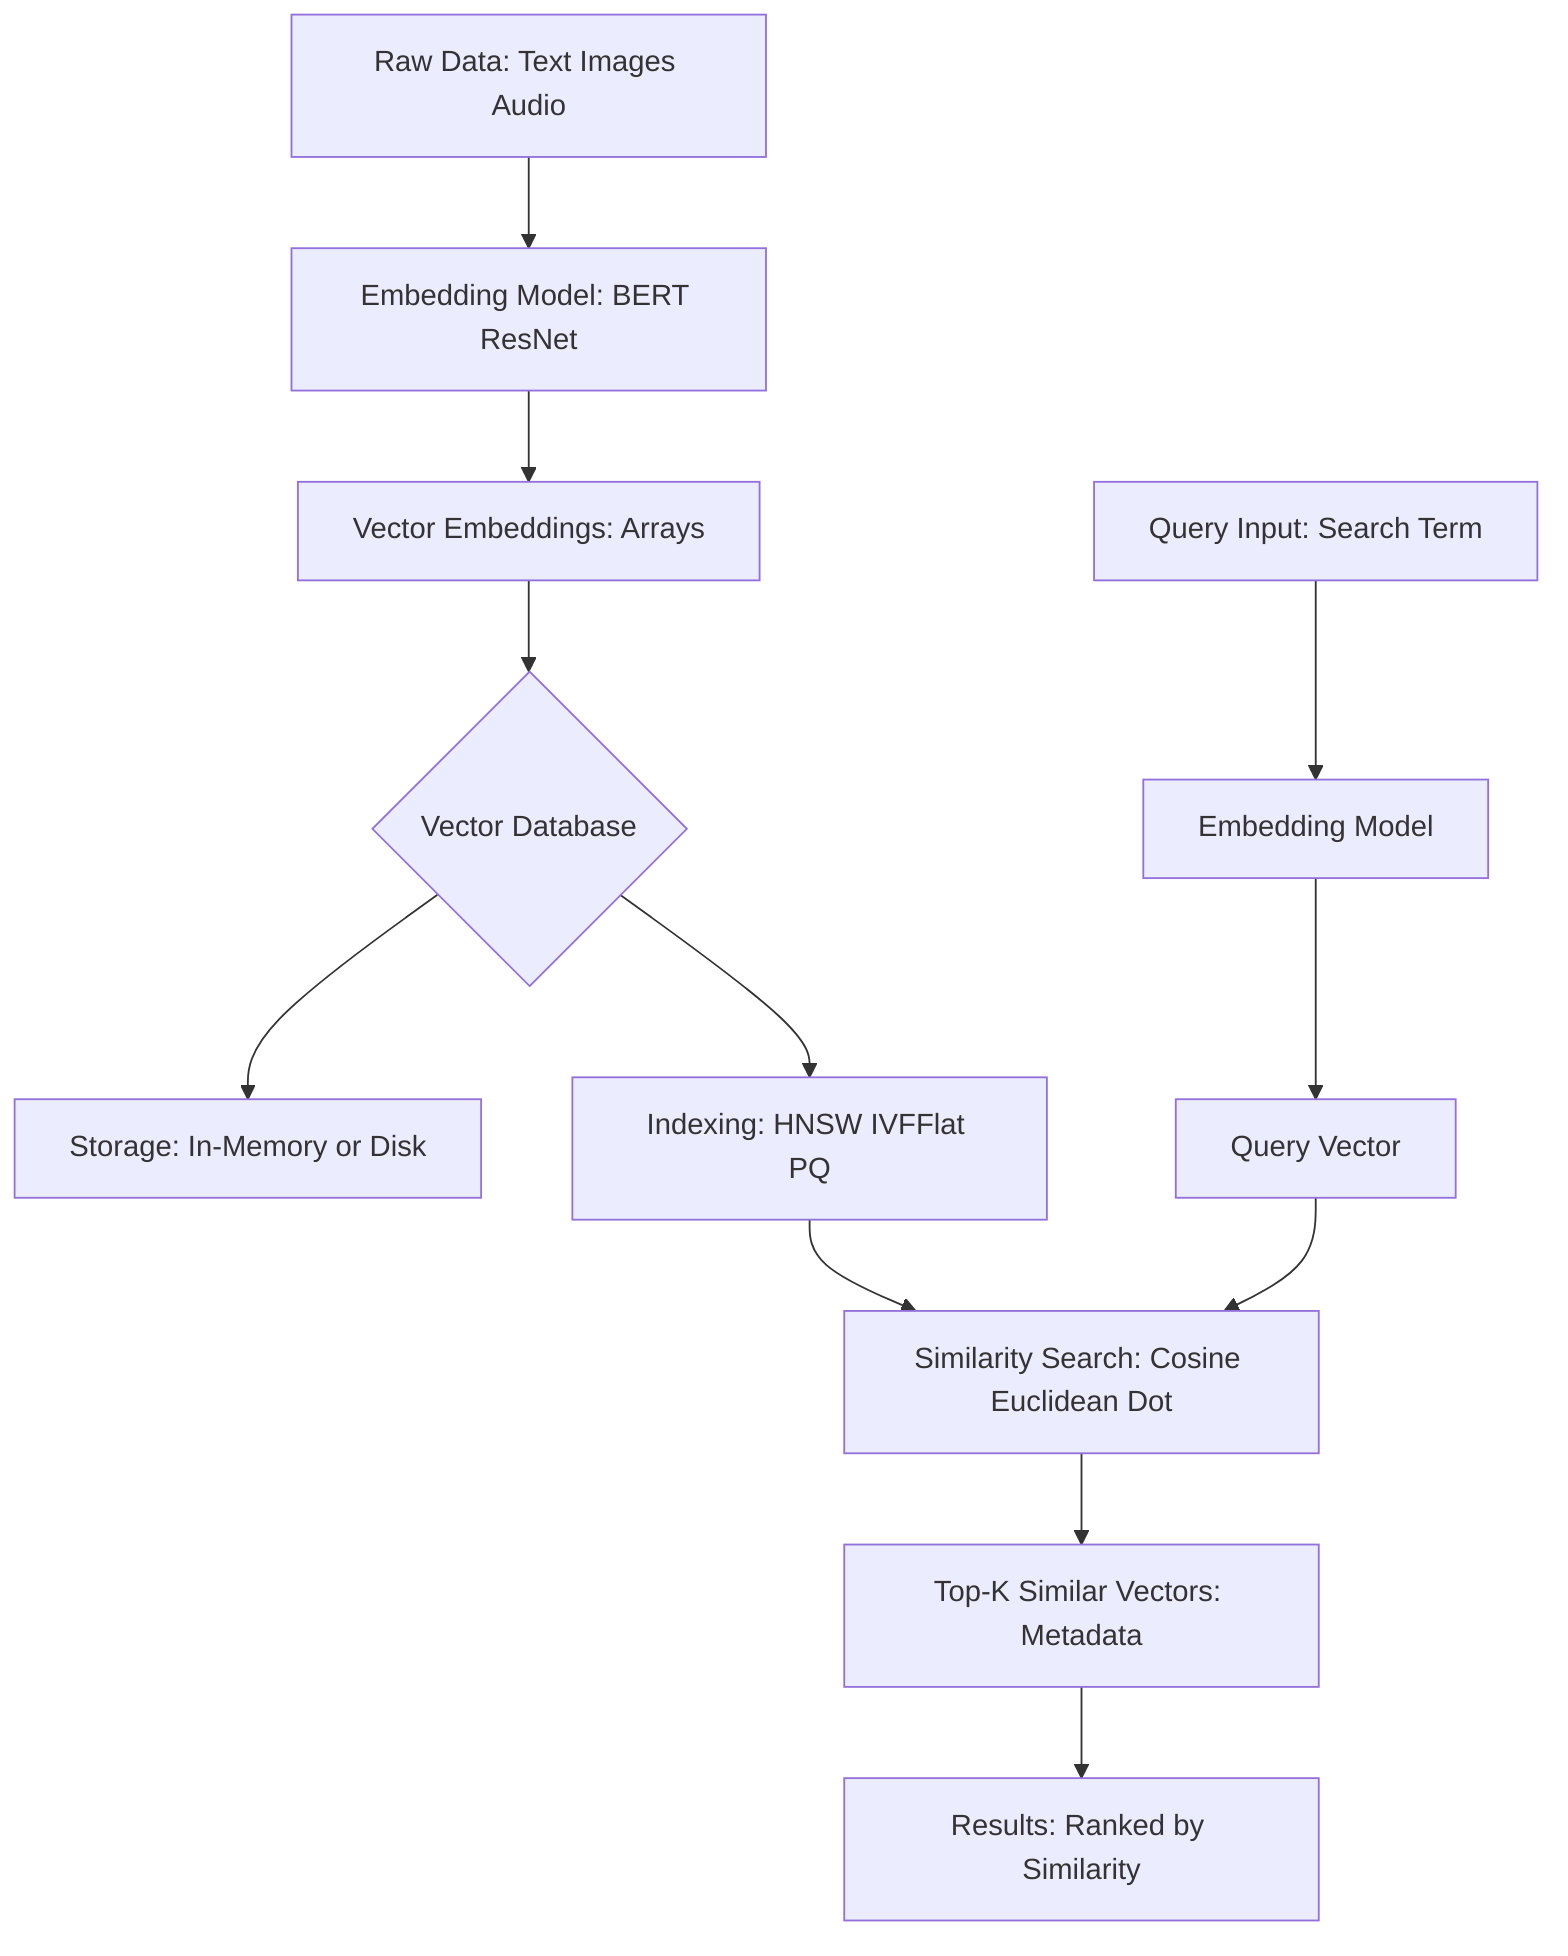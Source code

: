 graph TD
    A[Raw Data: Text Images Audio] --> B[Embedding Model: BERT ResNet]
    B --> C[Vector Embeddings: Arrays]
    C --> D{Vector Database}
    D --> E[Storage: In-Memory or Disk]
    D --> F[Indexing: HNSW IVFFlat PQ]
    G[Query Input: Search Term] --> H[Embedding Model]
    H --> I[Query Vector]
    I --> J[Similarity Search: Cosine Euclidean Dot]
    F --> J
    J --> K[Top-K Similar Vectors: Metadata]
    K --> L[Results: Ranked by Similarity]